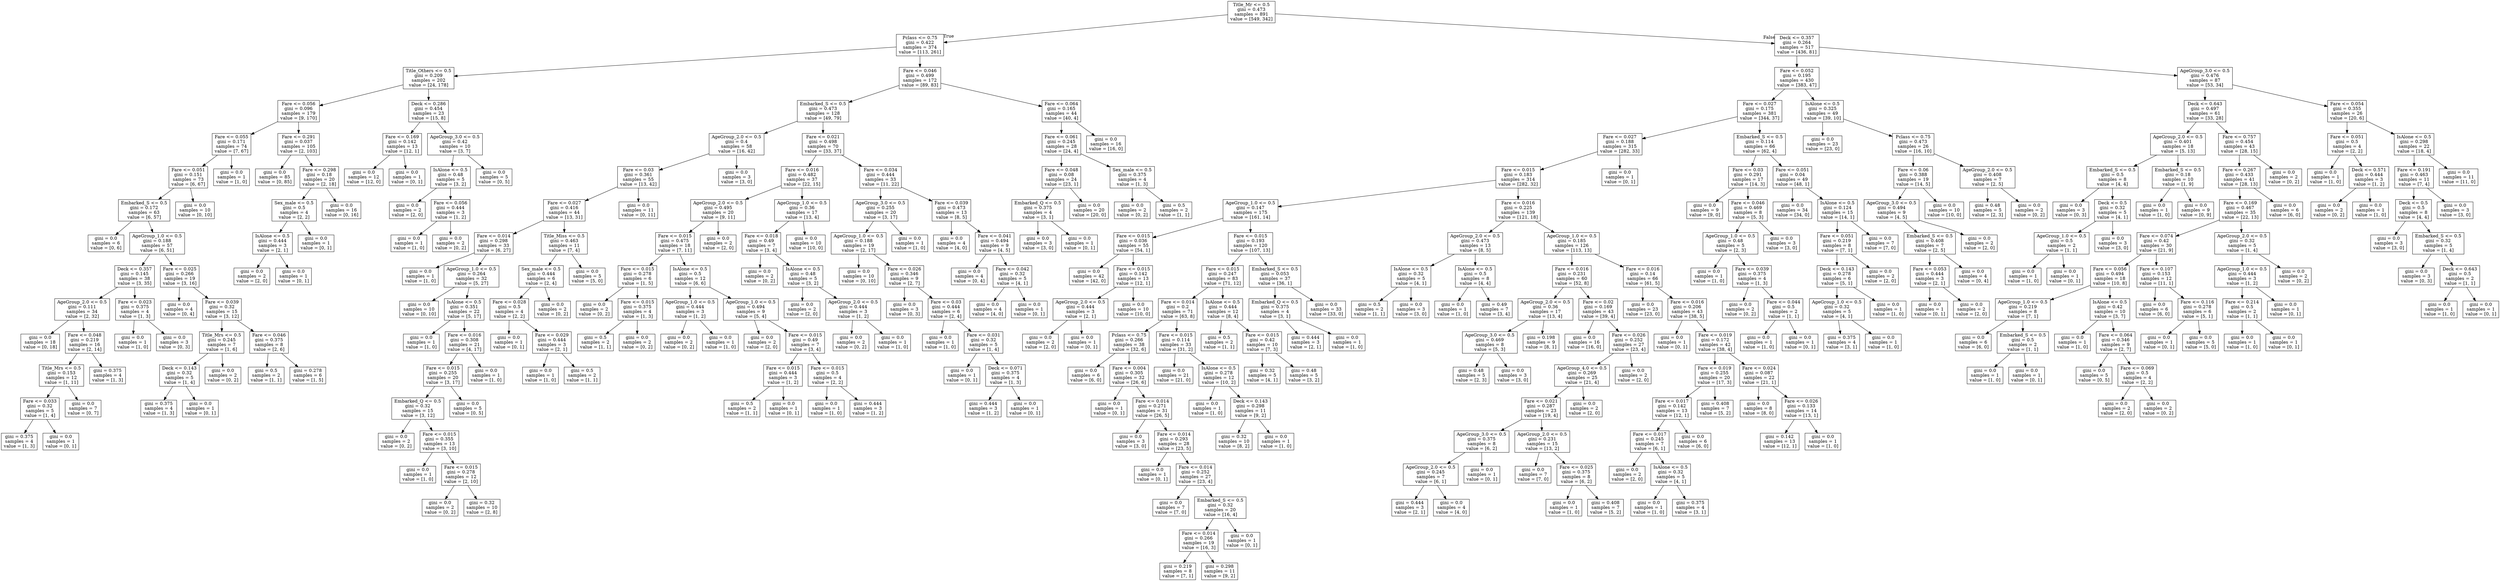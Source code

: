 digraph Tree {
node [shape=box] ;
0 [label="Title_Mr <= 0.5\ngini = 0.473\nsamples = 891\nvalue = [549, 342]"] ;
1 [label="Pclass <= 0.75\ngini = 0.422\nsamples = 374\nvalue = [113, 261]"] ;
0 -> 1 [labeldistance=2.5, labelangle=45, headlabel="True"] ;
2 [label="Title_Others <= 0.5\ngini = 0.209\nsamples = 202\nvalue = [24, 178]"] ;
1 -> 2 ;
3 [label="Fare <= 0.056\ngini = 0.096\nsamples = 179\nvalue = [9, 170]"] ;
2 -> 3 ;
4 [label="Fare <= 0.055\ngini = 0.171\nsamples = 74\nvalue = [7, 67]"] ;
3 -> 4 ;
5 [label="Fare <= 0.051\ngini = 0.151\nsamples = 73\nvalue = [6, 67]"] ;
4 -> 5 ;
6 [label="Embarked_S <= 0.5\ngini = 0.172\nsamples = 63\nvalue = [6, 57]"] ;
5 -> 6 ;
7 [label="gini = 0.0\nsamples = 6\nvalue = [0, 6]"] ;
6 -> 7 ;
8 [label="AgeGroup_1.0 <= 0.5\ngini = 0.188\nsamples = 57\nvalue = [6, 51]"] ;
6 -> 8 ;
9 [label="Deck <= 0.357\ngini = 0.145\nsamples = 38\nvalue = [3, 35]"] ;
8 -> 9 ;
10 [label="AgeGroup_2.0 <= 0.5\ngini = 0.111\nsamples = 34\nvalue = [2, 32]"] ;
9 -> 10 ;
11 [label="gini = 0.0\nsamples = 18\nvalue = [0, 18]"] ;
10 -> 11 ;
12 [label="Fare <= 0.048\ngini = 0.219\nsamples = 16\nvalue = [2, 14]"] ;
10 -> 12 ;
13 [label="Title_Mrs <= 0.5\ngini = 0.153\nsamples = 12\nvalue = [1, 11]"] ;
12 -> 13 ;
14 [label="Fare <= 0.033\ngini = 0.32\nsamples = 5\nvalue = [1, 4]"] ;
13 -> 14 ;
15 [label="gini = 0.375\nsamples = 4\nvalue = [1, 3]"] ;
14 -> 15 ;
16 [label="gini = 0.0\nsamples = 1\nvalue = [0, 1]"] ;
14 -> 16 ;
17 [label="gini = 0.0\nsamples = 7\nvalue = [0, 7]"] ;
13 -> 17 ;
18 [label="gini = 0.375\nsamples = 4\nvalue = [1, 3]"] ;
12 -> 18 ;
19 [label="Fare <= 0.023\ngini = 0.375\nsamples = 4\nvalue = [1, 3]"] ;
9 -> 19 ;
20 [label="gini = 0.0\nsamples = 1\nvalue = [1, 0]"] ;
19 -> 20 ;
21 [label="gini = 0.0\nsamples = 3\nvalue = [0, 3]"] ;
19 -> 21 ;
22 [label="Fare <= 0.025\ngini = 0.266\nsamples = 19\nvalue = [3, 16]"] ;
8 -> 22 ;
23 [label="gini = 0.0\nsamples = 4\nvalue = [0, 4]"] ;
22 -> 23 ;
24 [label="Fare <= 0.039\ngini = 0.32\nsamples = 15\nvalue = [3, 12]"] ;
22 -> 24 ;
25 [label="Title_Mrs <= 0.5\ngini = 0.245\nsamples = 7\nvalue = [1, 6]"] ;
24 -> 25 ;
26 [label="Deck <= 0.143\ngini = 0.32\nsamples = 5\nvalue = [1, 4]"] ;
25 -> 26 ;
27 [label="gini = 0.375\nsamples = 4\nvalue = [1, 3]"] ;
26 -> 27 ;
28 [label="gini = 0.0\nsamples = 1\nvalue = [0, 1]"] ;
26 -> 28 ;
29 [label="gini = 0.0\nsamples = 2\nvalue = [0, 2]"] ;
25 -> 29 ;
30 [label="Fare <= 0.046\ngini = 0.375\nsamples = 8\nvalue = [2, 6]"] ;
24 -> 30 ;
31 [label="gini = 0.5\nsamples = 2\nvalue = [1, 1]"] ;
30 -> 31 ;
32 [label="gini = 0.278\nsamples = 6\nvalue = [1, 5]"] ;
30 -> 32 ;
33 [label="gini = 0.0\nsamples = 10\nvalue = [0, 10]"] ;
5 -> 33 ;
34 [label="gini = 0.0\nsamples = 1\nvalue = [1, 0]"] ;
4 -> 34 ;
35 [label="Fare <= 0.291\ngini = 0.037\nsamples = 105\nvalue = [2, 103]"] ;
3 -> 35 ;
36 [label="gini = 0.0\nsamples = 85\nvalue = [0, 85]"] ;
35 -> 36 ;
37 [label="Fare <= 0.298\ngini = 0.18\nsamples = 20\nvalue = [2, 18]"] ;
35 -> 37 ;
38 [label="Sex_male <= 0.5\ngini = 0.5\nsamples = 4\nvalue = [2, 2]"] ;
37 -> 38 ;
39 [label="IsAlone <= 0.5\ngini = 0.444\nsamples = 3\nvalue = [2, 1]"] ;
38 -> 39 ;
40 [label="gini = 0.0\nsamples = 2\nvalue = [2, 0]"] ;
39 -> 40 ;
41 [label="gini = 0.0\nsamples = 1\nvalue = [0, 1]"] ;
39 -> 41 ;
42 [label="gini = 0.0\nsamples = 1\nvalue = [0, 1]"] ;
38 -> 42 ;
43 [label="gini = 0.0\nsamples = 16\nvalue = [0, 16]"] ;
37 -> 43 ;
44 [label="Deck <= 0.286\ngini = 0.454\nsamples = 23\nvalue = [15, 8]"] ;
2 -> 44 ;
45 [label="Fare <= 0.169\ngini = 0.142\nsamples = 13\nvalue = [12, 1]"] ;
44 -> 45 ;
46 [label="gini = 0.0\nsamples = 12\nvalue = [12, 0]"] ;
45 -> 46 ;
47 [label="gini = 0.0\nsamples = 1\nvalue = [0, 1]"] ;
45 -> 47 ;
48 [label="AgeGroup_3.0 <= 0.5\ngini = 0.42\nsamples = 10\nvalue = [3, 7]"] ;
44 -> 48 ;
49 [label="IsAlone <= 0.5\ngini = 0.48\nsamples = 5\nvalue = [3, 2]"] ;
48 -> 49 ;
50 [label="gini = 0.0\nsamples = 2\nvalue = [2, 0]"] ;
49 -> 50 ;
51 [label="Fare <= 0.056\ngini = 0.444\nsamples = 3\nvalue = [1, 2]"] ;
49 -> 51 ;
52 [label="gini = 0.0\nsamples = 1\nvalue = [1, 0]"] ;
51 -> 52 ;
53 [label="gini = 0.0\nsamples = 2\nvalue = [0, 2]"] ;
51 -> 53 ;
54 [label="gini = 0.0\nsamples = 5\nvalue = [0, 5]"] ;
48 -> 54 ;
55 [label="Fare <= 0.046\ngini = 0.499\nsamples = 172\nvalue = [89, 83]"] ;
1 -> 55 ;
56 [label="Embarked_S <= 0.5\ngini = 0.473\nsamples = 128\nvalue = [49, 79]"] ;
55 -> 56 ;
57 [label="AgeGroup_2.0 <= 0.5\ngini = 0.4\nsamples = 58\nvalue = [16, 42]"] ;
56 -> 57 ;
58 [label="Fare <= 0.03\ngini = 0.361\nsamples = 55\nvalue = [13, 42]"] ;
57 -> 58 ;
59 [label="Fare <= 0.027\ngini = 0.416\nsamples = 44\nvalue = [13, 31]"] ;
58 -> 59 ;
60 [label="Fare <= 0.014\ngini = 0.298\nsamples = 33\nvalue = [6, 27]"] ;
59 -> 60 ;
61 [label="gini = 0.0\nsamples = 1\nvalue = [1, 0]"] ;
60 -> 61 ;
62 [label="AgeGroup_1.0 <= 0.5\ngini = 0.264\nsamples = 32\nvalue = [5, 27]"] ;
60 -> 62 ;
63 [label="gini = 0.0\nsamples = 10\nvalue = [0, 10]"] ;
62 -> 63 ;
64 [label="IsAlone <= 0.5\ngini = 0.351\nsamples = 22\nvalue = [5, 17]"] ;
62 -> 64 ;
65 [label="gini = 0.0\nsamples = 1\nvalue = [1, 0]"] ;
64 -> 65 ;
66 [label="Fare <= 0.016\ngini = 0.308\nsamples = 21\nvalue = [4, 17]"] ;
64 -> 66 ;
67 [label="Fare <= 0.015\ngini = 0.255\nsamples = 20\nvalue = [3, 17]"] ;
66 -> 67 ;
68 [label="Embarked_Q <= 0.5\ngini = 0.32\nsamples = 15\nvalue = [3, 12]"] ;
67 -> 68 ;
69 [label="gini = 0.0\nsamples = 2\nvalue = [0, 2]"] ;
68 -> 69 ;
70 [label="Fare <= 0.015\ngini = 0.355\nsamples = 13\nvalue = [3, 10]"] ;
68 -> 70 ;
71 [label="gini = 0.0\nsamples = 1\nvalue = [1, 0]"] ;
70 -> 71 ;
72 [label="Fare <= 0.015\ngini = 0.278\nsamples = 12\nvalue = [2, 10]"] ;
70 -> 72 ;
73 [label="gini = 0.0\nsamples = 2\nvalue = [0, 2]"] ;
72 -> 73 ;
74 [label="gini = 0.32\nsamples = 10\nvalue = [2, 8]"] ;
72 -> 74 ;
75 [label="gini = 0.0\nsamples = 5\nvalue = [0, 5]"] ;
67 -> 75 ;
76 [label="gini = 0.0\nsamples = 1\nvalue = [1, 0]"] ;
66 -> 76 ;
77 [label="Title_Miss <= 0.5\ngini = 0.463\nsamples = 11\nvalue = [7, 4]"] ;
59 -> 77 ;
78 [label="Sex_male <= 0.5\ngini = 0.444\nsamples = 6\nvalue = [2, 4]"] ;
77 -> 78 ;
79 [label="Fare <= 0.028\ngini = 0.5\nsamples = 4\nvalue = [2, 2]"] ;
78 -> 79 ;
80 [label="gini = 0.0\nsamples = 1\nvalue = [0, 1]"] ;
79 -> 80 ;
81 [label="Fare <= 0.029\ngini = 0.444\nsamples = 3\nvalue = [2, 1]"] ;
79 -> 81 ;
82 [label="gini = 0.0\nsamples = 1\nvalue = [1, 0]"] ;
81 -> 82 ;
83 [label="gini = 0.5\nsamples = 2\nvalue = [1, 1]"] ;
81 -> 83 ;
84 [label="gini = 0.0\nsamples = 2\nvalue = [0, 2]"] ;
78 -> 84 ;
85 [label="gini = 0.0\nsamples = 5\nvalue = [5, 0]"] ;
77 -> 85 ;
86 [label="gini = 0.0\nsamples = 11\nvalue = [0, 11]"] ;
58 -> 86 ;
87 [label="gini = 0.0\nsamples = 3\nvalue = [3, 0]"] ;
57 -> 87 ;
88 [label="Fare <= 0.021\ngini = 0.498\nsamples = 70\nvalue = [33, 37]"] ;
56 -> 88 ;
89 [label="Fare <= 0.016\ngini = 0.482\nsamples = 37\nvalue = [22, 15]"] ;
88 -> 89 ;
90 [label="AgeGroup_2.0 <= 0.5\ngini = 0.495\nsamples = 20\nvalue = [9, 11]"] ;
89 -> 90 ;
91 [label="Fare <= 0.015\ngini = 0.475\nsamples = 18\nvalue = [7, 11]"] ;
90 -> 91 ;
92 [label="Fare <= 0.015\ngini = 0.278\nsamples = 6\nvalue = [1, 5]"] ;
91 -> 92 ;
93 [label="gini = 0.0\nsamples = 2\nvalue = [0, 2]"] ;
92 -> 93 ;
94 [label="Fare <= 0.015\ngini = 0.375\nsamples = 4\nvalue = [1, 3]"] ;
92 -> 94 ;
95 [label="gini = 0.5\nsamples = 2\nvalue = [1, 1]"] ;
94 -> 95 ;
96 [label="gini = 0.0\nsamples = 2\nvalue = [0, 2]"] ;
94 -> 96 ;
97 [label="IsAlone <= 0.5\ngini = 0.5\nsamples = 12\nvalue = [6, 6]"] ;
91 -> 97 ;
98 [label="AgeGroup_1.0 <= 0.5\ngini = 0.444\nsamples = 3\nvalue = [1, 2]"] ;
97 -> 98 ;
99 [label="gini = 0.0\nsamples = 2\nvalue = [0, 2]"] ;
98 -> 99 ;
100 [label="gini = 0.0\nsamples = 1\nvalue = [1, 0]"] ;
98 -> 100 ;
101 [label="AgeGroup_1.0 <= 0.5\ngini = 0.494\nsamples = 9\nvalue = [5, 4]"] ;
97 -> 101 ;
102 [label="gini = 0.0\nsamples = 2\nvalue = [2, 0]"] ;
101 -> 102 ;
103 [label="Fare <= 0.015\ngini = 0.49\nsamples = 7\nvalue = [3, 4]"] ;
101 -> 103 ;
104 [label="Fare <= 0.015\ngini = 0.444\nsamples = 3\nvalue = [1, 2]"] ;
103 -> 104 ;
105 [label="gini = 0.5\nsamples = 2\nvalue = [1, 1]"] ;
104 -> 105 ;
106 [label="gini = 0.0\nsamples = 1\nvalue = [0, 1]"] ;
104 -> 106 ;
107 [label="Fare <= 0.015\ngini = 0.5\nsamples = 4\nvalue = [2, 2]"] ;
103 -> 107 ;
108 [label="gini = 0.0\nsamples = 1\nvalue = [1, 0]"] ;
107 -> 108 ;
109 [label="gini = 0.444\nsamples = 3\nvalue = [1, 2]"] ;
107 -> 109 ;
110 [label="gini = 0.0\nsamples = 2\nvalue = [2, 0]"] ;
90 -> 110 ;
111 [label="AgeGroup_1.0 <= 0.5\ngini = 0.36\nsamples = 17\nvalue = [13, 4]"] ;
89 -> 111 ;
112 [label="Fare <= 0.018\ngini = 0.49\nsamples = 7\nvalue = [3, 4]"] ;
111 -> 112 ;
113 [label="gini = 0.0\nsamples = 2\nvalue = [0, 2]"] ;
112 -> 113 ;
114 [label="IsAlone <= 0.5\ngini = 0.48\nsamples = 5\nvalue = [3, 2]"] ;
112 -> 114 ;
115 [label="gini = 0.0\nsamples = 2\nvalue = [2, 0]"] ;
114 -> 115 ;
116 [label="AgeGroup_2.0 <= 0.5\ngini = 0.444\nsamples = 3\nvalue = [1, 2]"] ;
114 -> 116 ;
117 [label="gini = 0.0\nsamples = 2\nvalue = [0, 2]"] ;
116 -> 117 ;
118 [label="gini = 0.0\nsamples = 1\nvalue = [1, 0]"] ;
116 -> 118 ;
119 [label="gini = 0.0\nsamples = 10\nvalue = [10, 0]"] ;
111 -> 119 ;
120 [label="Fare <= 0.034\ngini = 0.444\nsamples = 33\nvalue = [11, 22]"] ;
88 -> 120 ;
121 [label="AgeGroup_3.0 <= 0.5\ngini = 0.255\nsamples = 20\nvalue = [3, 17]"] ;
120 -> 121 ;
122 [label="AgeGroup_1.0 <= 0.5\ngini = 0.188\nsamples = 19\nvalue = [2, 17]"] ;
121 -> 122 ;
123 [label="gini = 0.0\nsamples = 10\nvalue = [0, 10]"] ;
122 -> 123 ;
124 [label="Fare <= 0.026\ngini = 0.346\nsamples = 9\nvalue = [2, 7]"] ;
122 -> 124 ;
125 [label="gini = 0.0\nsamples = 3\nvalue = [0, 3]"] ;
124 -> 125 ;
126 [label="Fare <= 0.03\ngini = 0.444\nsamples = 6\nvalue = [2, 4]"] ;
124 -> 126 ;
127 [label="gini = 0.0\nsamples = 1\nvalue = [1, 0]"] ;
126 -> 127 ;
128 [label="Fare <= 0.031\ngini = 0.32\nsamples = 5\nvalue = [1, 4]"] ;
126 -> 128 ;
129 [label="gini = 0.0\nsamples = 1\nvalue = [0, 1]"] ;
128 -> 129 ;
130 [label="Deck <= 0.071\ngini = 0.375\nsamples = 4\nvalue = [1, 3]"] ;
128 -> 130 ;
131 [label="gini = 0.444\nsamples = 3\nvalue = [1, 2]"] ;
130 -> 131 ;
132 [label="gini = 0.0\nsamples = 1\nvalue = [0, 1]"] ;
130 -> 132 ;
133 [label="gini = 0.0\nsamples = 1\nvalue = [1, 0]"] ;
121 -> 133 ;
134 [label="Fare <= 0.039\ngini = 0.473\nsamples = 13\nvalue = [8, 5]"] ;
120 -> 134 ;
135 [label="gini = 0.0\nsamples = 4\nvalue = [4, 0]"] ;
134 -> 135 ;
136 [label="Fare <= 0.041\ngini = 0.494\nsamples = 9\nvalue = [4, 5]"] ;
134 -> 136 ;
137 [label="gini = 0.0\nsamples = 4\nvalue = [0, 4]"] ;
136 -> 137 ;
138 [label="Fare <= 0.042\ngini = 0.32\nsamples = 5\nvalue = [4, 1]"] ;
136 -> 138 ;
139 [label="gini = 0.0\nsamples = 4\nvalue = [4, 0]"] ;
138 -> 139 ;
140 [label="gini = 0.0\nsamples = 1\nvalue = [0, 1]"] ;
138 -> 140 ;
141 [label="Fare <= 0.064\ngini = 0.165\nsamples = 44\nvalue = [40, 4]"] ;
55 -> 141 ;
142 [label="Fare <= 0.061\ngini = 0.245\nsamples = 28\nvalue = [24, 4]"] ;
141 -> 142 ;
143 [label="Fare <= 0.048\ngini = 0.08\nsamples = 24\nvalue = [23, 1]"] ;
142 -> 143 ;
144 [label="Embarked_Q <= 0.5\ngini = 0.375\nsamples = 4\nvalue = [3, 1]"] ;
143 -> 144 ;
145 [label="gini = 0.0\nsamples = 3\nvalue = [3, 0]"] ;
144 -> 145 ;
146 [label="gini = 0.0\nsamples = 1\nvalue = [0, 1]"] ;
144 -> 146 ;
147 [label="gini = 0.0\nsamples = 20\nvalue = [20, 0]"] ;
143 -> 147 ;
148 [label="Sex_male <= 0.5\ngini = 0.375\nsamples = 4\nvalue = [1, 3]"] ;
142 -> 148 ;
149 [label="gini = 0.0\nsamples = 2\nvalue = [0, 2]"] ;
148 -> 149 ;
150 [label="gini = 0.5\nsamples = 2\nvalue = [1, 1]"] ;
148 -> 150 ;
151 [label="gini = 0.0\nsamples = 16\nvalue = [16, 0]"] ;
141 -> 151 ;
152 [label="Deck <= 0.357\ngini = 0.264\nsamples = 517\nvalue = [436, 81]"] ;
0 -> 152 [labeldistance=2.5, labelangle=-45, headlabel="False"] ;
153 [label="Fare <= 0.052\ngini = 0.195\nsamples = 430\nvalue = [383, 47]"] ;
152 -> 153 ;
154 [label="Fare <= 0.027\ngini = 0.175\nsamples = 381\nvalue = [344, 37]"] ;
153 -> 154 ;
155 [label="Fare <= 0.027\ngini = 0.188\nsamples = 315\nvalue = [282, 33]"] ;
154 -> 155 ;
156 [label="Fare <= 0.015\ngini = 0.183\nsamples = 314\nvalue = [282, 32]"] ;
155 -> 156 ;
157 [label="AgeGroup_1.0 <= 0.5\ngini = 0.147\nsamples = 175\nvalue = [161, 14]"] ;
156 -> 157 ;
158 [label="Fare <= 0.015\ngini = 0.036\nsamples = 55\nvalue = [54, 1]"] ;
157 -> 158 ;
159 [label="gini = 0.0\nsamples = 42\nvalue = [42, 0]"] ;
158 -> 159 ;
160 [label="Fare <= 0.015\ngini = 0.142\nsamples = 13\nvalue = [12, 1]"] ;
158 -> 160 ;
161 [label="AgeGroup_2.0 <= 0.5\ngini = 0.444\nsamples = 3\nvalue = [2, 1]"] ;
160 -> 161 ;
162 [label="gini = 0.0\nsamples = 2\nvalue = [2, 0]"] ;
161 -> 162 ;
163 [label="gini = 0.0\nsamples = 1\nvalue = [0, 1]"] ;
161 -> 163 ;
164 [label="gini = 0.0\nsamples = 10\nvalue = [10, 0]"] ;
160 -> 164 ;
165 [label="Fare <= 0.015\ngini = 0.193\nsamples = 120\nvalue = [107, 13]"] ;
157 -> 165 ;
166 [label="Fare <= 0.015\ngini = 0.247\nsamples = 83\nvalue = [71, 12]"] ;
165 -> 166 ;
167 [label="Fare <= 0.014\ngini = 0.2\nsamples = 71\nvalue = [63, 8]"] ;
166 -> 167 ;
168 [label="Pclass <= 0.75\ngini = 0.266\nsamples = 38\nvalue = [32, 6]"] ;
167 -> 168 ;
169 [label="gini = 0.0\nsamples = 6\nvalue = [6, 0]"] ;
168 -> 169 ;
170 [label="Fare <= 0.004\ngini = 0.305\nsamples = 32\nvalue = [26, 6]"] ;
168 -> 170 ;
171 [label="gini = 0.0\nsamples = 1\nvalue = [0, 1]"] ;
170 -> 171 ;
172 [label="Fare <= 0.014\ngini = 0.271\nsamples = 31\nvalue = [26, 5]"] ;
170 -> 172 ;
173 [label="gini = 0.0\nsamples = 3\nvalue = [3, 0]"] ;
172 -> 173 ;
174 [label="Fare <= 0.014\ngini = 0.293\nsamples = 28\nvalue = [23, 5]"] ;
172 -> 174 ;
175 [label="gini = 0.0\nsamples = 1\nvalue = [0, 1]"] ;
174 -> 175 ;
176 [label="Fare <= 0.014\ngini = 0.252\nsamples = 27\nvalue = [23, 4]"] ;
174 -> 176 ;
177 [label="gini = 0.0\nsamples = 7\nvalue = [7, 0]"] ;
176 -> 177 ;
178 [label="Embarked_S <= 0.5\ngini = 0.32\nsamples = 20\nvalue = [16, 4]"] ;
176 -> 178 ;
179 [label="Fare <= 0.014\ngini = 0.266\nsamples = 19\nvalue = [16, 3]"] ;
178 -> 179 ;
180 [label="gini = 0.219\nsamples = 8\nvalue = [7, 1]"] ;
179 -> 180 ;
181 [label="gini = 0.298\nsamples = 11\nvalue = [9, 2]"] ;
179 -> 181 ;
182 [label="gini = 0.0\nsamples = 1\nvalue = [0, 1]"] ;
178 -> 182 ;
183 [label="Fare <= 0.015\ngini = 0.114\nsamples = 33\nvalue = [31, 2]"] ;
167 -> 183 ;
184 [label="gini = 0.0\nsamples = 21\nvalue = [21, 0]"] ;
183 -> 184 ;
185 [label="IsAlone <= 0.5\ngini = 0.278\nsamples = 12\nvalue = [10, 2]"] ;
183 -> 185 ;
186 [label="gini = 0.0\nsamples = 1\nvalue = [1, 0]"] ;
185 -> 186 ;
187 [label="Deck <= 0.143\ngini = 0.298\nsamples = 11\nvalue = [9, 2]"] ;
185 -> 187 ;
188 [label="gini = 0.32\nsamples = 10\nvalue = [8, 2]"] ;
187 -> 188 ;
189 [label="gini = 0.0\nsamples = 1\nvalue = [1, 0]"] ;
187 -> 189 ;
190 [label="IsAlone <= 0.5\ngini = 0.444\nsamples = 12\nvalue = [8, 4]"] ;
166 -> 190 ;
191 [label="gini = 0.5\nsamples = 2\nvalue = [1, 1]"] ;
190 -> 191 ;
192 [label="Fare <= 0.015\ngini = 0.42\nsamples = 10\nvalue = [7, 3]"] ;
190 -> 192 ;
193 [label="gini = 0.32\nsamples = 5\nvalue = [4, 1]"] ;
192 -> 193 ;
194 [label="gini = 0.48\nsamples = 5\nvalue = [3, 2]"] ;
192 -> 194 ;
195 [label="Embarked_S <= 0.5\ngini = 0.053\nsamples = 37\nvalue = [36, 1]"] ;
165 -> 195 ;
196 [label="Embarked_Q <= 0.5\ngini = 0.375\nsamples = 4\nvalue = [3, 1]"] ;
195 -> 196 ;
197 [label="gini = 0.444\nsamples = 3\nvalue = [2, 1]"] ;
196 -> 197 ;
198 [label="gini = 0.0\nsamples = 1\nvalue = [1, 0]"] ;
196 -> 198 ;
199 [label="gini = 0.0\nsamples = 33\nvalue = [33, 0]"] ;
195 -> 199 ;
200 [label="Fare <= 0.016\ngini = 0.225\nsamples = 139\nvalue = [121, 18]"] ;
156 -> 200 ;
201 [label="AgeGroup_2.0 <= 0.5\ngini = 0.473\nsamples = 13\nvalue = [8, 5]"] ;
200 -> 201 ;
202 [label="IsAlone <= 0.5\ngini = 0.32\nsamples = 5\nvalue = [4, 1]"] ;
201 -> 202 ;
203 [label="gini = 0.5\nsamples = 2\nvalue = [1, 1]"] ;
202 -> 203 ;
204 [label="gini = 0.0\nsamples = 3\nvalue = [3, 0]"] ;
202 -> 204 ;
205 [label="IsAlone <= 0.5\ngini = 0.5\nsamples = 8\nvalue = [4, 4]"] ;
201 -> 205 ;
206 [label="gini = 0.0\nsamples = 1\nvalue = [1, 0]"] ;
205 -> 206 ;
207 [label="gini = 0.49\nsamples = 7\nvalue = [3, 4]"] ;
205 -> 207 ;
208 [label="AgeGroup_1.0 <= 0.5\ngini = 0.185\nsamples = 126\nvalue = [113, 13]"] ;
200 -> 208 ;
209 [label="Fare <= 0.016\ngini = 0.231\nsamples = 60\nvalue = [52, 8]"] ;
208 -> 209 ;
210 [label="AgeGroup_2.0 <= 0.5\ngini = 0.36\nsamples = 17\nvalue = [13, 4]"] ;
209 -> 210 ;
211 [label="AgeGroup_3.0 <= 0.5\ngini = 0.469\nsamples = 8\nvalue = [5, 3]"] ;
210 -> 211 ;
212 [label="gini = 0.48\nsamples = 5\nvalue = [2, 3]"] ;
211 -> 212 ;
213 [label="gini = 0.0\nsamples = 3\nvalue = [3, 0]"] ;
211 -> 213 ;
214 [label="gini = 0.198\nsamples = 9\nvalue = [8, 1]"] ;
210 -> 214 ;
215 [label="Fare <= 0.02\ngini = 0.169\nsamples = 43\nvalue = [39, 4]"] ;
209 -> 215 ;
216 [label="gini = 0.0\nsamples = 16\nvalue = [16, 0]"] ;
215 -> 216 ;
217 [label="Fare <= 0.026\ngini = 0.252\nsamples = 27\nvalue = [23, 4]"] ;
215 -> 217 ;
218 [label="AgeGroup_4.0 <= 0.5\ngini = 0.269\nsamples = 25\nvalue = [21, 4]"] ;
217 -> 218 ;
219 [label="Fare <= 0.021\ngini = 0.287\nsamples = 23\nvalue = [19, 4]"] ;
218 -> 219 ;
220 [label="AgeGroup_3.0 <= 0.5\ngini = 0.375\nsamples = 8\nvalue = [6, 2]"] ;
219 -> 220 ;
221 [label="AgeGroup_2.0 <= 0.5\ngini = 0.245\nsamples = 7\nvalue = [6, 1]"] ;
220 -> 221 ;
222 [label="gini = 0.444\nsamples = 3\nvalue = [2, 1]"] ;
221 -> 222 ;
223 [label="gini = 0.0\nsamples = 4\nvalue = [4, 0]"] ;
221 -> 223 ;
224 [label="gini = 0.0\nsamples = 1\nvalue = [0, 1]"] ;
220 -> 224 ;
225 [label="AgeGroup_2.0 <= 0.5\ngini = 0.231\nsamples = 15\nvalue = [13, 2]"] ;
219 -> 225 ;
226 [label="gini = 0.0\nsamples = 7\nvalue = [7, 0]"] ;
225 -> 226 ;
227 [label="Fare <= 0.025\ngini = 0.375\nsamples = 8\nvalue = [6, 2]"] ;
225 -> 227 ;
228 [label="gini = 0.0\nsamples = 1\nvalue = [1, 0]"] ;
227 -> 228 ;
229 [label="gini = 0.408\nsamples = 7\nvalue = [5, 2]"] ;
227 -> 229 ;
230 [label="gini = 0.0\nsamples = 2\nvalue = [2, 0]"] ;
218 -> 230 ;
231 [label="gini = 0.0\nsamples = 2\nvalue = [2, 0]"] ;
217 -> 231 ;
232 [label="Fare <= 0.016\ngini = 0.14\nsamples = 66\nvalue = [61, 5]"] ;
208 -> 232 ;
233 [label="gini = 0.0\nsamples = 23\nvalue = [23, 0]"] ;
232 -> 233 ;
234 [label="Fare <= 0.016\ngini = 0.206\nsamples = 43\nvalue = [38, 5]"] ;
232 -> 234 ;
235 [label="gini = 0.0\nsamples = 1\nvalue = [0, 1]"] ;
234 -> 235 ;
236 [label="Fare <= 0.019\ngini = 0.172\nsamples = 42\nvalue = [38, 4]"] ;
234 -> 236 ;
237 [label="Fare <= 0.019\ngini = 0.255\nsamples = 20\nvalue = [17, 3]"] ;
236 -> 237 ;
238 [label="Fare <= 0.017\ngini = 0.142\nsamples = 13\nvalue = [12, 1]"] ;
237 -> 238 ;
239 [label="Fare <= 0.017\ngini = 0.245\nsamples = 7\nvalue = [6, 1]"] ;
238 -> 239 ;
240 [label="gini = 0.0\nsamples = 2\nvalue = [2, 0]"] ;
239 -> 240 ;
241 [label="IsAlone <= 0.5\ngini = 0.32\nsamples = 5\nvalue = [4, 1]"] ;
239 -> 241 ;
242 [label="gini = 0.0\nsamples = 1\nvalue = [1, 0]"] ;
241 -> 242 ;
243 [label="gini = 0.375\nsamples = 4\nvalue = [3, 1]"] ;
241 -> 243 ;
244 [label="gini = 0.0\nsamples = 6\nvalue = [6, 0]"] ;
238 -> 244 ;
245 [label="gini = 0.408\nsamples = 7\nvalue = [5, 2]"] ;
237 -> 245 ;
246 [label="Fare <= 0.024\ngini = 0.087\nsamples = 22\nvalue = [21, 1]"] ;
236 -> 246 ;
247 [label="gini = 0.0\nsamples = 8\nvalue = [8, 0]"] ;
246 -> 247 ;
248 [label="Fare <= 0.026\ngini = 0.133\nsamples = 14\nvalue = [13, 1]"] ;
246 -> 248 ;
249 [label="gini = 0.142\nsamples = 13\nvalue = [12, 1]"] ;
248 -> 249 ;
250 [label="gini = 0.0\nsamples = 1\nvalue = [1, 0]"] ;
248 -> 250 ;
251 [label="gini = 0.0\nsamples = 1\nvalue = [0, 1]"] ;
155 -> 251 ;
252 [label="Embarked_S <= 0.5\ngini = 0.114\nsamples = 66\nvalue = [62, 4]"] ;
154 -> 252 ;
253 [label="Fare <= 0.03\ngini = 0.291\nsamples = 17\nvalue = [14, 3]"] ;
252 -> 253 ;
254 [label="gini = 0.0\nsamples = 9\nvalue = [9, 0]"] ;
253 -> 254 ;
255 [label="Fare <= 0.046\ngini = 0.469\nsamples = 8\nvalue = [5, 3]"] ;
253 -> 255 ;
256 [label="AgeGroup_1.0 <= 0.5\ngini = 0.48\nsamples = 5\nvalue = [2, 3]"] ;
255 -> 256 ;
257 [label="gini = 0.0\nsamples = 1\nvalue = [1, 0]"] ;
256 -> 257 ;
258 [label="Fare <= 0.039\ngini = 0.375\nsamples = 4\nvalue = [1, 3]"] ;
256 -> 258 ;
259 [label="gini = 0.0\nsamples = 2\nvalue = [0, 2]"] ;
258 -> 259 ;
260 [label="Fare <= 0.044\ngini = 0.5\nsamples = 2\nvalue = [1, 1]"] ;
258 -> 260 ;
261 [label="gini = 0.0\nsamples = 1\nvalue = [1, 0]"] ;
260 -> 261 ;
262 [label="gini = 0.0\nsamples = 1\nvalue = [0, 1]"] ;
260 -> 262 ;
263 [label="gini = 0.0\nsamples = 3\nvalue = [3, 0]"] ;
255 -> 263 ;
264 [label="Fare <= 0.051\ngini = 0.04\nsamples = 49\nvalue = [48, 1]"] ;
252 -> 264 ;
265 [label="gini = 0.0\nsamples = 34\nvalue = [34, 0]"] ;
264 -> 265 ;
266 [label="IsAlone <= 0.5\ngini = 0.124\nsamples = 15\nvalue = [14, 1]"] ;
264 -> 266 ;
267 [label="Fare <= 0.051\ngini = 0.219\nsamples = 8\nvalue = [7, 1]"] ;
266 -> 267 ;
268 [label="Deck <= 0.143\ngini = 0.278\nsamples = 6\nvalue = [5, 1]"] ;
267 -> 268 ;
269 [label="AgeGroup_1.0 <= 0.5\ngini = 0.32\nsamples = 5\nvalue = [4, 1]"] ;
268 -> 269 ;
270 [label="gini = 0.375\nsamples = 4\nvalue = [3, 1]"] ;
269 -> 270 ;
271 [label="gini = 0.0\nsamples = 1\nvalue = [1, 0]"] ;
269 -> 271 ;
272 [label="gini = 0.0\nsamples = 1\nvalue = [1, 0]"] ;
268 -> 272 ;
273 [label="gini = 0.0\nsamples = 2\nvalue = [2, 0]"] ;
267 -> 273 ;
274 [label="gini = 0.0\nsamples = 7\nvalue = [7, 0]"] ;
266 -> 274 ;
275 [label="IsAlone <= 0.5\ngini = 0.325\nsamples = 49\nvalue = [39, 10]"] ;
153 -> 275 ;
276 [label="gini = 0.0\nsamples = 23\nvalue = [23, 0]"] ;
275 -> 276 ;
277 [label="Pclass <= 0.75\ngini = 0.473\nsamples = 26\nvalue = [16, 10]"] ;
275 -> 277 ;
278 [label="Fare <= 0.06\ngini = 0.388\nsamples = 19\nvalue = [14, 5]"] ;
277 -> 278 ;
279 [label="AgeGroup_3.0 <= 0.5\ngini = 0.494\nsamples = 9\nvalue = [4, 5]"] ;
278 -> 279 ;
280 [label="Embarked_S <= 0.5\ngini = 0.408\nsamples = 7\nvalue = [2, 5]"] ;
279 -> 280 ;
281 [label="Fare <= 0.053\ngini = 0.444\nsamples = 3\nvalue = [2, 1]"] ;
280 -> 281 ;
282 [label="gini = 0.0\nsamples = 1\nvalue = [0, 1]"] ;
281 -> 282 ;
283 [label="gini = 0.0\nsamples = 2\nvalue = [2, 0]"] ;
281 -> 283 ;
284 [label="gini = 0.0\nsamples = 4\nvalue = [0, 4]"] ;
280 -> 284 ;
285 [label="gini = 0.0\nsamples = 2\nvalue = [2, 0]"] ;
279 -> 285 ;
286 [label="gini = 0.0\nsamples = 10\nvalue = [10, 0]"] ;
278 -> 286 ;
287 [label="AgeGroup_2.0 <= 0.5\ngini = 0.408\nsamples = 7\nvalue = [2, 5]"] ;
277 -> 287 ;
288 [label="gini = 0.48\nsamples = 5\nvalue = [2, 3]"] ;
287 -> 288 ;
289 [label="gini = 0.0\nsamples = 2\nvalue = [0, 2]"] ;
287 -> 289 ;
290 [label="AgeGroup_3.0 <= 0.5\ngini = 0.476\nsamples = 87\nvalue = [53, 34]"] ;
152 -> 290 ;
291 [label="Deck <= 0.643\ngini = 0.497\nsamples = 61\nvalue = [33, 28]"] ;
290 -> 291 ;
292 [label="AgeGroup_2.0 <= 0.5\ngini = 0.401\nsamples = 18\nvalue = [5, 13]"] ;
291 -> 292 ;
293 [label="Embarked_S <= 0.5\ngini = 0.5\nsamples = 8\nvalue = [4, 4]"] ;
292 -> 293 ;
294 [label="gini = 0.0\nsamples = 3\nvalue = [0, 3]"] ;
293 -> 294 ;
295 [label="Deck <= 0.5\ngini = 0.32\nsamples = 5\nvalue = [4, 1]"] ;
293 -> 295 ;
296 [label="AgeGroup_1.0 <= 0.5\ngini = 0.5\nsamples = 2\nvalue = [1, 1]"] ;
295 -> 296 ;
297 [label="gini = 0.0\nsamples = 1\nvalue = [1, 0]"] ;
296 -> 297 ;
298 [label="gini = 0.0\nsamples = 1\nvalue = [0, 1]"] ;
296 -> 298 ;
299 [label="gini = 0.0\nsamples = 3\nvalue = [3, 0]"] ;
295 -> 299 ;
300 [label="Embarked_S <= 0.5\ngini = 0.18\nsamples = 10\nvalue = [1, 9]"] ;
292 -> 300 ;
301 [label="gini = 0.0\nsamples = 1\nvalue = [1, 0]"] ;
300 -> 301 ;
302 [label="gini = 0.0\nsamples = 9\nvalue = [0, 9]"] ;
300 -> 302 ;
303 [label="Fare <= 0.757\ngini = 0.454\nsamples = 43\nvalue = [28, 15]"] ;
291 -> 303 ;
304 [label="Fare <= 0.267\ngini = 0.433\nsamples = 41\nvalue = [28, 13]"] ;
303 -> 304 ;
305 [label="Fare <= 0.169\ngini = 0.467\nsamples = 35\nvalue = [22, 13]"] ;
304 -> 305 ;
306 [label="Fare <= 0.074\ngini = 0.42\nsamples = 30\nvalue = [21, 9]"] ;
305 -> 306 ;
307 [label="Fare <= 0.056\ngini = 0.494\nsamples = 18\nvalue = [10, 8]"] ;
306 -> 307 ;
308 [label="AgeGroup_1.0 <= 0.5\ngini = 0.219\nsamples = 8\nvalue = [7, 1]"] ;
307 -> 308 ;
309 [label="gini = 0.0\nsamples = 6\nvalue = [6, 0]"] ;
308 -> 309 ;
310 [label="Embarked_S <= 0.5\ngini = 0.5\nsamples = 2\nvalue = [1, 1]"] ;
308 -> 310 ;
311 [label="gini = 0.0\nsamples = 1\nvalue = [1, 0]"] ;
310 -> 311 ;
312 [label="gini = 0.0\nsamples = 1\nvalue = [0, 1]"] ;
310 -> 312 ;
313 [label="IsAlone <= 0.5\ngini = 0.42\nsamples = 10\nvalue = [3, 7]"] ;
307 -> 313 ;
314 [label="gini = 0.0\nsamples = 1\nvalue = [1, 0]"] ;
313 -> 314 ;
315 [label="Fare <= 0.064\ngini = 0.346\nsamples = 9\nvalue = [2, 7]"] ;
313 -> 315 ;
316 [label="gini = 0.0\nsamples = 5\nvalue = [0, 5]"] ;
315 -> 316 ;
317 [label="Fare <= 0.069\ngini = 0.5\nsamples = 4\nvalue = [2, 2]"] ;
315 -> 317 ;
318 [label="gini = 0.0\nsamples = 2\nvalue = [2, 0]"] ;
317 -> 318 ;
319 [label="gini = 0.0\nsamples = 2\nvalue = [0, 2]"] ;
317 -> 319 ;
320 [label="Fare <= 0.107\ngini = 0.153\nsamples = 12\nvalue = [11, 1]"] ;
306 -> 320 ;
321 [label="gini = 0.0\nsamples = 6\nvalue = [6, 0]"] ;
320 -> 321 ;
322 [label="Fare <= 0.116\ngini = 0.278\nsamples = 6\nvalue = [5, 1]"] ;
320 -> 322 ;
323 [label="gini = 0.0\nsamples = 1\nvalue = [0, 1]"] ;
322 -> 323 ;
324 [label="gini = 0.0\nsamples = 5\nvalue = [5, 0]"] ;
322 -> 324 ;
325 [label="AgeGroup_2.0 <= 0.5\ngini = 0.32\nsamples = 5\nvalue = [1, 4]"] ;
305 -> 325 ;
326 [label="AgeGroup_1.0 <= 0.5\ngini = 0.444\nsamples = 3\nvalue = [1, 2]"] ;
325 -> 326 ;
327 [label="Fare <= 0.214\ngini = 0.5\nsamples = 2\nvalue = [1, 1]"] ;
326 -> 327 ;
328 [label="gini = 0.0\nsamples = 1\nvalue = [1, 0]"] ;
327 -> 328 ;
329 [label="gini = 0.0\nsamples = 1\nvalue = [0, 1]"] ;
327 -> 329 ;
330 [label="gini = 0.0\nsamples = 1\nvalue = [0, 1]"] ;
326 -> 330 ;
331 [label="gini = 0.0\nsamples = 2\nvalue = [0, 2]"] ;
325 -> 331 ;
332 [label="gini = 0.0\nsamples = 6\nvalue = [6, 0]"] ;
304 -> 332 ;
333 [label="gini = 0.0\nsamples = 2\nvalue = [0, 2]"] ;
303 -> 333 ;
334 [label="Fare <= 0.054\ngini = 0.355\nsamples = 26\nvalue = [20, 6]"] ;
290 -> 334 ;
335 [label="Fare <= 0.051\ngini = 0.5\nsamples = 4\nvalue = [2, 2]"] ;
334 -> 335 ;
336 [label="gini = 0.0\nsamples = 1\nvalue = [1, 0]"] ;
335 -> 336 ;
337 [label="Deck <= 0.571\ngini = 0.444\nsamples = 3\nvalue = [1, 2]"] ;
335 -> 337 ;
338 [label="gini = 0.0\nsamples = 2\nvalue = [0, 2]"] ;
337 -> 338 ;
339 [label="gini = 0.0\nsamples = 1\nvalue = [1, 0]"] ;
337 -> 339 ;
340 [label="IsAlone <= 0.5\ngini = 0.298\nsamples = 22\nvalue = [18, 4]"] ;
334 -> 340 ;
341 [label="Fare <= 0.191\ngini = 0.463\nsamples = 11\nvalue = [7, 4]"] ;
340 -> 341 ;
342 [label="Deck <= 0.5\ngini = 0.5\nsamples = 8\nvalue = [4, 4]"] ;
341 -> 342 ;
343 [label="gini = 0.0\nsamples = 3\nvalue = [3, 0]"] ;
342 -> 343 ;
344 [label="Embarked_S <= 0.5\ngini = 0.32\nsamples = 5\nvalue = [1, 4]"] ;
342 -> 344 ;
345 [label="gini = 0.0\nsamples = 3\nvalue = [0, 3]"] ;
344 -> 345 ;
346 [label="Deck <= 0.643\ngini = 0.5\nsamples = 2\nvalue = [1, 1]"] ;
344 -> 346 ;
347 [label="gini = 0.0\nsamples = 1\nvalue = [1, 0]"] ;
346 -> 347 ;
348 [label="gini = 0.0\nsamples = 1\nvalue = [0, 1]"] ;
346 -> 348 ;
349 [label="gini = 0.0\nsamples = 3\nvalue = [3, 0]"] ;
341 -> 349 ;
350 [label="gini = 0.0\nsamples = 11\nvalue = [11, 0]"] ;
340 -> 350 ;
}